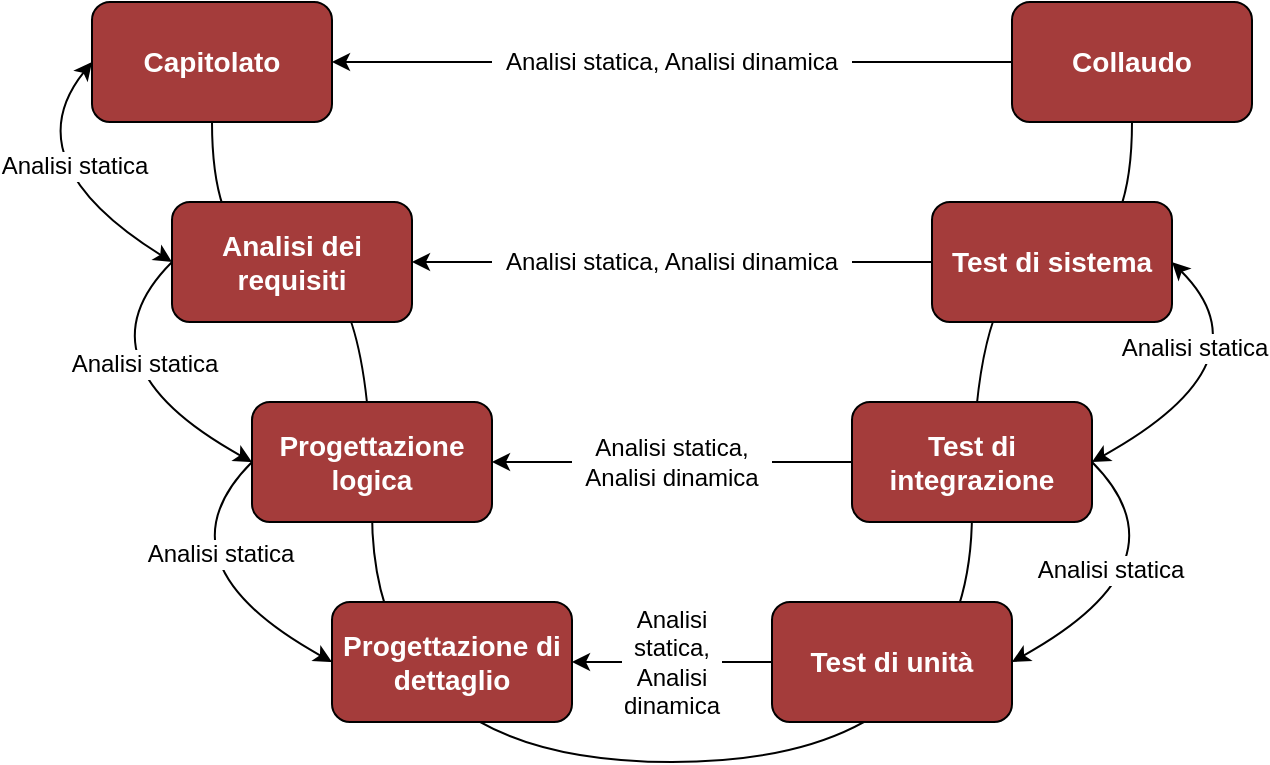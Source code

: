 <mxfile version="12.4.2" type="device" pages="1"><diagram id="mp7hj64YooLwj4RB3fJB" name="Page-1"><mxGraphModel dx="725" dy="546" grid="1" gridSize="10" guides="1" tooltips="1" connect="1" arrows="1" fold="1" page="1" pageScale="1" pageWidth="1169" pageHeight="827" math="0" shadow="0"><root><mxCell id="0"/><mxCell id="1" parent="0"/><mxCell id="nO8eJ3VVqhILfsQCmfwG-1" value="&lt;b style=&quot;font-size: 14px;&quot;&gt;Capitolato&lt;/b&gt;" style="rounded=1;whiteSpace=wrap;html=1;fillColor=#A43C3B;gradientColor=none;gradientDirection=north;fontColor=#FFFFFF;fontSize=14;" vertex="1" parent="1"><mxGeometry x="150" y="220" width="120" height="60" as="geometry"/></mxCell><mxCell id="nO8eJ3VVqhILfsQCmfwG-10" value="&lt;b style=&quot;font-size: 14px;&quot;&gt;Collaudo&lt;br style=&quot;font-size: 14px;&quot;&gt;&lt;/b&gt;" style="rounded=1;whiteSpace=wrap;html=1;flipH=0;flipV=1;fillColor=#A43C3B;gradientColor=none;gradientDirection=north;fontColor=#FFFFFF;fontSize=14;" vertex="1" parent="1"><mxGeometry x="610" y="220" width="120" height="60" as="geometry"/></mxCell><mxCell id="nO8eJ3VVqhILfsQCmfwG-15" value="" style="endArrow=none;html=1;entryX=0.5;entryY=1;entryDx=0;entryDy=0;edgeStyle=orthogonalEdgeStyle;curved=1;" edge="1" parent="1" target="nO8eJ3VVqhILfsQCmfwG-1"><mxGeometry width="50" height="50" relative="1" as="geometry"><mxPoint x="440" y="600" as="sourcePoint"/><mxPoint x="210" y="600" as="targetPoint"/><Array as="points"><mxPoint x="290" y="600"/><mxPoint x="290" y="350"/><mxPoint x="210" y="350"/></Array></mxGeometry></mxCell><mxCell id="nO8eJ3VVqhILfsQCmfwG-20" value="" style="endArrow=none;html=1;entryX=0.5;entryY=1;entryDx=0;entryDy=0;edgeStyle=orthogonalEdgeStyle;curved=1;" edge="1" parent="1" target="nO8eJ3VVqhILfsQCmfwG-10"><mxGeometry width="50" height="50" relative="1" as="geometry"><mxPoint x="440" y="600" as="sourcePoint"/><mxPoint x="230" y="290" as="targetPoint"/><Array as="points"><mxPoint x="590" y="600"/><mxPoint x="590" y="350"/><mxPoint x="670" y="350"/></Array></mxGeometry></mxCell><mxCell id="nO8eJ3VVqhILfsQCmfwG-3" value="&lt;b style=&quot;font-size: 14px;&quot;&gt;Analisi dei requisiti&lt;/b&gt;" style="rounded=1;whiteSpace=wrap;html=1;fillColor=#A43C3B;gradientColor=none;gradientDirection=north;fontColor=#FFFFFF;fontSize=14;" vertex="1" parent="1"><mxGeometry x="190" y="320" width="120" height="60" as="geometry"/></mxCell><mxCell id="nO8eJ3VVqhILfsQCmfwG-11" value="&lt;b style=&quot;font-size: 14px;&quot;&gt;Test di sistema&lt;/b&gt;" style="rounded=1;whiteSpace=wrap;html=1;flipH=0;flipV=1;fillColor=#A43C3B;gradientColor=none;gradientDirection=north;fontColor=#FFFFFF;fontSize=14;" vertex="1" parent="1"><mxGeometry x="570" y="320" width="120" height="60" as="geometry"/></mxCell><mxCell id="nO8eJ3VVqhILfsQCmfwG-4" value="&lt;b style=&quot;font-size: 14px;&quot;&gt;Progettazione logica&lt;/b&gt;" style="rounded=1;whiteSpace=wrap;html=1;fillColor=#A43C3B;gradientColor=none;gradientDirection=north;fontColor=#FFFFFF;fontSize=14;" vertex="1" parent="1"><mxGeometry x="230" y="420" width="120" height="60" as="geometry"/></mxCell><mxCell id="nO8eJ3VVqhILfsQCmfwG-7" value="Progettazione di dettaglio" style="rounded=1;whiteSpace=wrap;html=1;fontStyle=1;fillColor=#A43C3B;gradientColor=none;gradientDirection=north;fontColor=#FFFFFF;fontSize=14;" vertex="1" parent="1"><mxGeometry x="270" y="520" width="120" height="60" as="geometry"/></mxCell><mxCell id="nO8eJ3VVqhILfsQCmfwG-12" value="&lt;b style=&quot;font-size: 14px;&quot;&gt;Test di integrazione&lt;/b&gt;" style="rounded=1;whiteSpace=wrap;html=1;flipH=0;flipV=1;fillColor=#A43C3B;gradientColor=none;gradientDirection=north;fontColor=#FFFFFF;fontSize=14;" vertex="1" parent="1"><mxGeometry x="530" y="420" width="120" height="60" as="geometry"/></mxCell><mxCell id="nO8eJ3VVqhILfsQCmfwG-13" value="&lt;b style=&quot;font-size: 14px;&quot;&gt;Test di unità&lt;/b&gt;" style="rounded=1;whiteSpace=wrap;html=1;flipH=0;flipV=1;fillColor=#A43C3B;gradientColor=none;gradientDirection=north;fontColor=#FFFFFF;fontSize=14;" vertex="1" parent="1"><mxGeometry x="490" y="520" width="120" height="60" as="geometry"/></mxCell><mxCell id="nO8eJ3VVqhILfsQCmfwG-23" value="" style="endArrow=classic;html=1;entryX=1;entryY=0.5;entryDx=0;entryDy=0;exitX=0;exitY=0.5;exitDx=0;exitDy=0;" edge="1" parent="1" source="nO8eJ3VVqhILfsQCmfwG-38" target="nO8eJ3VVqhILfsQCmfwG-1"><mxGeometry width="50" height="50" relative="1" as="geometry"><mxPoint x="420" y="320" as="sourcePoint"/><mxPoint x="470" y="270" as="targetPoint"/></mxGeometry></mxCell><mxCell id="nO8eJ3VVqhILfsQCmfwG-24" value="" style="endArrow=classic;html=1;entryX=1;entryY=0.5;entryDx=0;entryDy=0;exitX=0;exitY=0.5;exitDx=0;exitDy=0;" edge="1" parent="1" source="nO8eJ3VVqhILfsQCmfwG-40" target="nO8eJ3VVqhILfsQCmfwG-3"><mxGeometry width="50" height="50" relative="1" as="geometry"><mxPoint x="610" y="260" as="sourcePoint"/><mxPoint x="290" y="260" as="targetPoint"/></mxGeometry></mxCell><mxCell id="nO8eJ3VVqhILfsQCmfwG-25" value="" style="endArrow=classic;html=1;entryX=1;entryY=0.5;entryDx=0;entryDy=0;exitX=0;exitY=0.5;exitDx=0;exitDy=0;" edge="1" parent="1" source="nO8eJ3VVqhILfsQCmfwG-42" target="nO8eJ3VVqhILfsQCmfwG-4"><mxGeometry width="50" height="50" relative="1" as="geometry"><mxPoint x="570" y="360" as="sourcePoint"/><mxPoint x="330" y="360" as="targetPoint"/></mxGeometry></mxCell><mxCell id="nO8eJ3VVqhILfsQCmfwG-26" value="" style="endArrow=classic;html=1;entryX=1;entryY=0.5;entryDx=0;entryDy=0;exitX=0;exitY=0.5;exitDx=0;exitDy=0;" edge="1" parent="1" source="nO8eJ3VVqhILfsQCmfwG-44" target="nO8eJ3VVqhILfsQCmfwG-7"><mxGeometry width="50" height="50" relative="1" as="geometry"><mxPoint x="530" y="460" as="sourcePoint"/><mxPoint x="370" y="460" as="targetPoint"/></mxGeometry></mxCell><mxCell id="nO8eJ3VVqhILfsQCmfwG-27" value="" style="endArrow=classic;html=1;exitX=0;exitY=0.5;exitDx=0;exitDy=0;entryX=0;entryY=0.5;entryDx=0;entryDy=0;startArrow=classic;startFill=1;curved=1;" edge="1" parent="1" source="nO8eJ3VVqhILfsQCmfwG-1" target="nO8eJ3VVqhILfsQCmfwG-3"><mxGeometry width="50" height="50" relative="1" as="geometry"><mxPoint x="150" y="390" as="sourcePoint"/><mxPoint x="200" y="340" as="targetPoint"/><Array as="points"><mxPoint x="110" y="300"/></Array></mxGeometry></mxCell><mxCell id="nO8eJ3VVqhILfsQCmfwG-32" value="Analisi statica" style="text;html=1;align=center;verticalAlign=middle;resizable=0;points=[];;labelBackgroundColor=#ffffff;" vertex="1" connectable="0" parent="nO8eJ3VVqhILfsQCmfwG-27"><mxGeometry x="-0.418" y="25" relative="1" as="geometry"><mxPoint as="offset"/></mxGeometry></mxCell><mxCell id="nO8eJ3VVqhILfsQCmfwG-28" value="" style="endArrow=classic;html=1;exitX=0;exitY=0.5;exitDx=0;exitDy=0;entryX=0;entryY=0.5;entryDx=0;entryDy=0;curved=1;" edge="1" parent="1" source="nO8eJ3VVqhILfsQCmfwG-3" target="nO8eJ3VVqhILfsQCmfwG-4"><mxGeometry width="50" height="50" relative="1" as="geometry"><mxPoint x="180" y="380" as="sourcePoint"/><mxPoint x="220" y="480.0" as="targetPoint"/><Array as="points"><mxPoint x="140" y="400"/></Array></mxGeometry></mxCell><mxCell id="nO8eJ3VVqhILfsQCmfwG-33" value="Analisi statica" style="text;html=1;align=center;verticalAlign=middle;resizable=0;points=[];;labelBackgroundColor=#ffffff;" vertex="1" connectable="0" parent="nO8eJ3VVqhILfsQCmfwG-28"><mxGeometry x="-0.478" y="26" relative="1" as="geometry"><mxPoint as="offset"/></mxGeometry></mxCell><mxCell id="nO8eJ3VVqhILfsQCmfwG-29" value="" style="endArrow=classic;html=1;exitX=0;exitY=0.5;exitDx=0;exitDy=0;entryX=0;entryY=0.5;entryDx=0;entryDy=0;curved=1;" edge="1" parent="1" source="nO8eJ3VVqhILfsQCmfwG-4" target="nO8eJ3VVqhILfsQCmfwG-7"><mxGeometry width="50" height="50" relative="1" as="geometry"><mxPoint x="210" y="360.0" as="sourcePoint"/><mxPoint x="250" y="460.0" as="targetPoint"/><Array as="points"><mxPoint x="180" y="500"/></Array></mxGeometry></mxCell><mxCell id="nO8eJ3VVqhILfsQCmfwG-34" value="Analisi statica" style="text;html=1;align=center;verticalAlign=middle;resizable=0;points=[];;labelBackgroundColor=#ffffff;" vertex="1" connectable="0" parent="nO8eJ3VVqhILfsQCmfwG-29"><mxGeometry x="-0.498" y="21" relative="1" as="geometry"><mxPoint as="offset"/></mxGeometry></mxCell><mxCell id="nO8eJ3VVqhILfsQCmfwG-30" value="" style="endArrow=classic;html=1;exitX=1;exitY=0.5;exitDx=0;exitDy=0;entryX=1;entryY=0.5;entryDx=0;entryDy=0;curved=1;" edge="1" parent="1" source="nO8eJ3VVqhILfsQCmfwG-12" target="nO8eJ3VVqhILfsQCmfwG-13"><mxGeometry width="50" height="50" relative="1" as="geometry"><mxPoint x="290" y="560" as="sourcePoint"/><mxPoint x="250" y="460.0" as="targetPoint"/><Array as="points"><mxPoint x="700" y="500"/></Array></mxGeometry></mxCell><mxCell id="nO8eJ3VVqhILfsQCmfwG-35" value="Analisi statica" style="text;html=1;align=center;verticalAlign=middle;resizable=0;points=[];;labelBackgroundColor=#ffffff;" vertex="1" connectable="0" parent="nO8eJ3VVqhILfsQCmfwG-30"><mxGeometry x="-0.489" y="-32" relative="1" as="geometry"><mxPoint as="offset"/></mxGeometry></mxCell><mxCell id="nO8eJ3VVqhILfsQCmfwG-31" value="" style="endArrow=classic;html=1;curved=1;exitX=1;exitY=0.5;exitDx=0;exitDy=0;entryX=1;entryY=0.5;entryDx=0;entryDy=0;startArrow=classic;startFill=1;" edge="1" parent="1" source="nO8eJ3VVqhILfsQCmfwG-11" target="nO8eJ3VVqhILfsQCmfwG-12"><mxGeometry width="50" height="50" relative="1" as="geometry"><mxPoint x="730" y="340" as="sourcePoint"/><mxPoint x="710" y="460" as="targetPoint"/><Array as="points"><mxPoint x="740" y="400"/></Array></mxGeometry></mxCell><mxCell id="nO8eJ3VVqhILfsQCmfwG-36" value="Analisi statica" style="text;html=1;align=center;verticalAlign=middle;resizable=0;points=[];;labelBackgroundColor=#ffffff;" vertex="1" connectable="0" parent="nO8eJ3VVqhILfsQCmfwG-31"><mxGeometry x="-0.562" y="-23" relative="1" as="geometry"><mxPoint as="offset"/></mxGeometry></mxCell><mxCell id="nO8eJ3VVqhILfsQCmfwG-38" value="Analisi statica, Analisi dinamica" style="text;html=1;strokeColor=none;fillColor=none;align=center;verticalAlign=middle;whiteSpace=wrap;rounded=0;" vertex="1" parent="1"><mxGeometry x="350" y="240" width="180" height="20" as="geometry"/></mxCell><mxCell id="nO8eJ3VVqhILfsQCmfwG-39" value="" style="endArrow=none;html=1;entryX=1;entryY=0.5;entryDx=0;entryDy=0;exitX=0;exitY=0.5;exitDx=0;exitDy=0;endFill=0;" edge="1" parent="1" source="nO8eJ3VVqhILfsQCmfwG-10" target="nO8eJ3VVqhILfsQCmfwG-38"><mxGeometry width="50" height="50" relative="1" as="geometry"><mxPoint x="600" y="250" as="sourcePoint"/><mxPoint x="280" y="250" as="targetPoint"/></mxGeometry></mxCell><mxCell id="nO8eJ3VVqhILfsQCmfwG-40" value="Analisi statica, Analisi dinamica" style="text;html=1;strokeColor=none;fillColor=none;align=center;verticalAlign=middle;whiteSpace=wrap;rounded=0;" vertex="1" parent="1"><mxGeometry x="350" y="340" width="180" height="20" as="geometry"/></mxCell><mxCell id="nO8eJ3VVqhILfsQCmfwG-41" value="" style="endArrow=none;html=1;entryX=1;entryY=0.5;entryDx=0;entryDy=0;exitX=0;exitY=0.5;exitDx=0;exitDy=0;endFill=0;" edge="1" parent="1" source="nO8eJ3VVqhILfsQCmfwG-11" target="nO8eJ3VVqhILfsQCmfwG-40"><mxGeometry width="50" height="50" relative="1" as="geometry"><mxPoint x="560" y="350.0" as="sourcePoint"/><mxPoint x="320" y="350.0" as="targetPoint"/></mxGeometry></mxCell><mxCell id="nO8eJ3VVqhILfsQCmfwG-42" value="Analisi statica, Analisi dinamica" style="text;html=1;strokeColor=none;fillColor=none;align=center;verticalAlign=middle;whiteSpace=wrap;rounded=0;" vertex="1" parent="1"><mxGeometry x="390" y="440" width="100" height="20" as="geometry"/></mxCell><mxCell id="nO8eJ3VVqhILfsQCmfwG-43" value="" style="endArrow=none;html=1;entryX=1;entryY=0.5;entryDx=0;entryDy=0;exitX=0;exitY=0.5;exitDx=0;exitDy=0;endFill=0;" edge="1" parent="1" source="nO8eJ3VVqhILfsQCmfwG-12" target="nO8eJ3VVqhILfsQCmfwG-42"><mxGeometry width="50" height="50" relative="1" as="geometry"><mxPoint x="520" y="450.0" as="sourcePoint"/><mxPoint x="360" y="450.0" as="targetPoint"/></mxGeometry></mxCell><mxCell id="nO8eJ3VVqhILfsQCmfwG-44" value="Analisi statica, Analisi dinamica" style="text;html=1;strokeColor=none;fillColor=none;align=center;verticalAlign=middle;whiteSpace=wrap;rounded=0;" vertex="1" parent="1"><mxGeometry x="415" y="540" width="50" height="20" as="geometry"/></mxCell><mxCell id="nO8eJ3VVqhILfsQCmfwG-46" value="" style="endArrow=none;html=1;entryX=1;entryY=0.5;entryDx=0;entryDy=0;exitX=0;exitY=0.5;exitDx=0;exitDy=0;endFill=0;" edge="1" parent="1" source="nO8eJ3VVqhILfsQCmfwG-13" target="nO8eJ3VVqhILfsQCmfwG-44"><mxGeometry width="50" height="50" relative="1" as="geometry"><mxPoint x="480" y="550" as="sourcePoint"/><mxPoint x="400" y="550" as="targetPoint"/></mxGeometry></mxCell></root></mxGraphModel></diagram></mxfile>